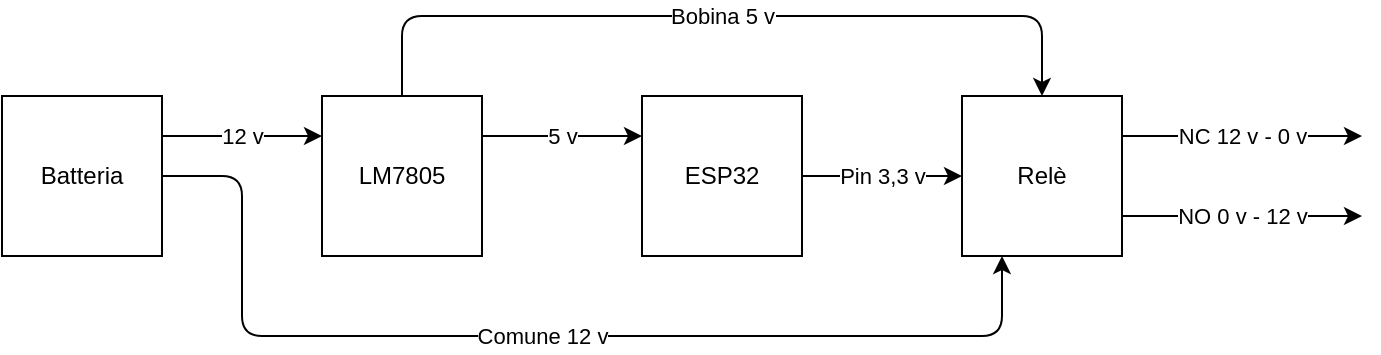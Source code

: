 <mxfile version="14.4.2" type="device"><diagram id="co4JAwr_8WFDZERRxmDi" name="Page-1"><mxGraphModel dx="1278" dy="556" grid="1" gridSize="10" guides="1" tooltips="1" connect="1" arrows="1" fold="1" page="1" pageScale="1" pageWidth="1169" pageHeight="827" math="0" shadow="0"><root><mxCell id="0"/><mxCell id="1" parent="0"/><mxCell id="fu-kjiyUuHbERCnStj-s-1" value="LM7805" style="whiteSpace=wrap;html=1;aspect=fixed;" vertex="1" parent="1"><mxGeometry x="320" y="200" width="80" height="80" as="geometry"/></mxCell><mxCell id="fu-kjiyUuHbERCnStj-s-2" value="Batteria" style="whiteSpace=wrap;html=1;aspect=fixed;" vertex="1" parent="1"><mxGeometry x="160" y="200" width="80" height="80" as="geometry"/></mxCell><mxCell id="fu-kjiyUuHbERCnStj-s-3" value="12 v" style="endArrow=classic;html=1;exitX=1;exitY=0.25;exitDx=0;exitDy=0;entryX=0;entryY=0.25;entryDx=0;entryDy=0;" edge="1" parent="1" source="fu-kjiyUuHbERCnStj-s-2" target="fu-kjiyUuHbERCnStj-s-1"><mxGeometry width="50" height="50" relative="1" as="geometry"><mxPoint x="560" y="310" as="sourcePoint"/><mxPoint x="610" y="260" as="targetPoint"/></mxGeometry></mxCell><mxCell id="fu-kjiyUuHbERCnStj-s-4" value="5 v" style="endArrow=classic;html=1;exitX=1;exitY=0.25;exitDx=0;exitDy=0;" edge="1" parent="1" source="fu-kjiyUuHbERCnStj-s-1"><mxGeometry width="50" height="50" relative="1" as="geometry"><mxPoint x="560" y="310" as="sourcePoint"/><mxPoint x="480" y="220" as="targetPoint"/></mxGeometry></mxCell><mxCell id="fu-kjiyUuHbERCnStj-s-5" value="ESP32" style="whiteSpace=wrap;html=1;aspect=fixed;" vertex="1" parent="1"><mxGeometry x="480" y="200" width="80" height="80" as="geometry"/></mxCell><mxCell id="fu-kjiyUuHbERCnStj-s-6" value="Relè" style="whiteSpace=wrap;html=1;aspect=fixed;" vertex="1" parent="1"><mxGeometry x="640" y="200" width="80" height="80" as="geometry"/></mxCell><mxCell id="fu-kjiyUuHbERCnStj-s-7" value="Pin 3,3 v" style="endArrow=classic;html=1;exitX=1;exitY=0.5;exitDx=0;exitDy=0;entryX=0;entryY=0.5;entryDx=0;entryDy=0;" edge="1" parent="1" source="fu-kjiyUuHbERCnStj-s-5" target="fu-kjiyUuHbERCnStj-s-6"><mxGeometry width="50" height="50" relative="1" as="geometry"><mxPoint x="560" y="310" as="sourcePoint"/><mxPoint x="610" y="260" as="targetPoint"/></mxGeometry></mxCell><mxCell id="fu-kjiyUuHbERCnStj-s-8" value="Bobina 5 v" style="endArrow=classic;html=1;exitX=0.5;exitY=0;exitDx=0;exitDy=0;entryX=0.5;entryY=0;entryDx=0;entryDy=0;" edge="1" parent="1" source="fu-kjiyUuHbERCnStj-s-1" target="fu-kjiyUuHbERCnStj-s-6"><mxGeometry width="50" height="50" relative="1" as="geometry"><mxPoint x="340" y="200" as="sourcePoint"/><mxPoint x="360" y="160" as="targetPoint"/><Array as="points"><mxPoint x="360" y="160"/><mxPoint x="680" y="160"/></Array></mxGeometry></mxCell><mxCell id="fu-kjiyUuHbERCnStj-s-9" value="Comune 12 v" style="endArrow=classic;html=1;exitX=1;exitY=0.5;exitDx=0;exitDy=0;entryX=0.25;entryY=1;entryDx=0;entryDy=0;" edge="1" parent="1" source="fu-kjiyUuHbERCnStj-s-2" target="fu-kjiyUuHbERCnStj-s-6"><mxGeometry width="50" height="50" relative="1" as="geometry"><mxPoint x="360" y="360" as="sourcePoint"/><mxPoint x="680" y="360" as="targetPoint"/><Array as="points"><mxPoint x="280" y="240"/><mxPoint x="280" y="320"/><mxPoint x="660" y="320"/></Array></mxGeometry></mxCell><mxCell id="fu-kjiyUuHbERCnStj-s-10" value="NC 12 v - 0 v" style="endArrow=classic;html=1;exitX=1;exitY=0.25;exitDx=0;exitDy=0;" edge="1" parent="1" source="fu-kjiyUuHbERCnStj-s-6"><mxGeometry width="50" height="50" relative="1" as="geometry"><mxPoint x="560" y="310" as="sourcePoint"/><mxPoint x="840" y="220" as="targetPoint"/></mxGeometry></mxCell><mxCell id="fu-kjiyUuHbERCnStj-s-12" value="NO 0 v - 12 v" style="endArrow=classic;html=1;exitX=1;exitY=0.75;exitDx=0;exitDy=0;" edge="1" parent="1" source="fu-kjiyUuHbERCnStj-s-6"><mxGeometry width="50" height="50" relative="1" as="geometry"><mxPoint x="710" y="280" as="sourcePoint"/><mxPoint x="840" y="260" as="targetPoint"/></mxGeometry></mxCell></root></mxGraphModel></diagram></mxfile>